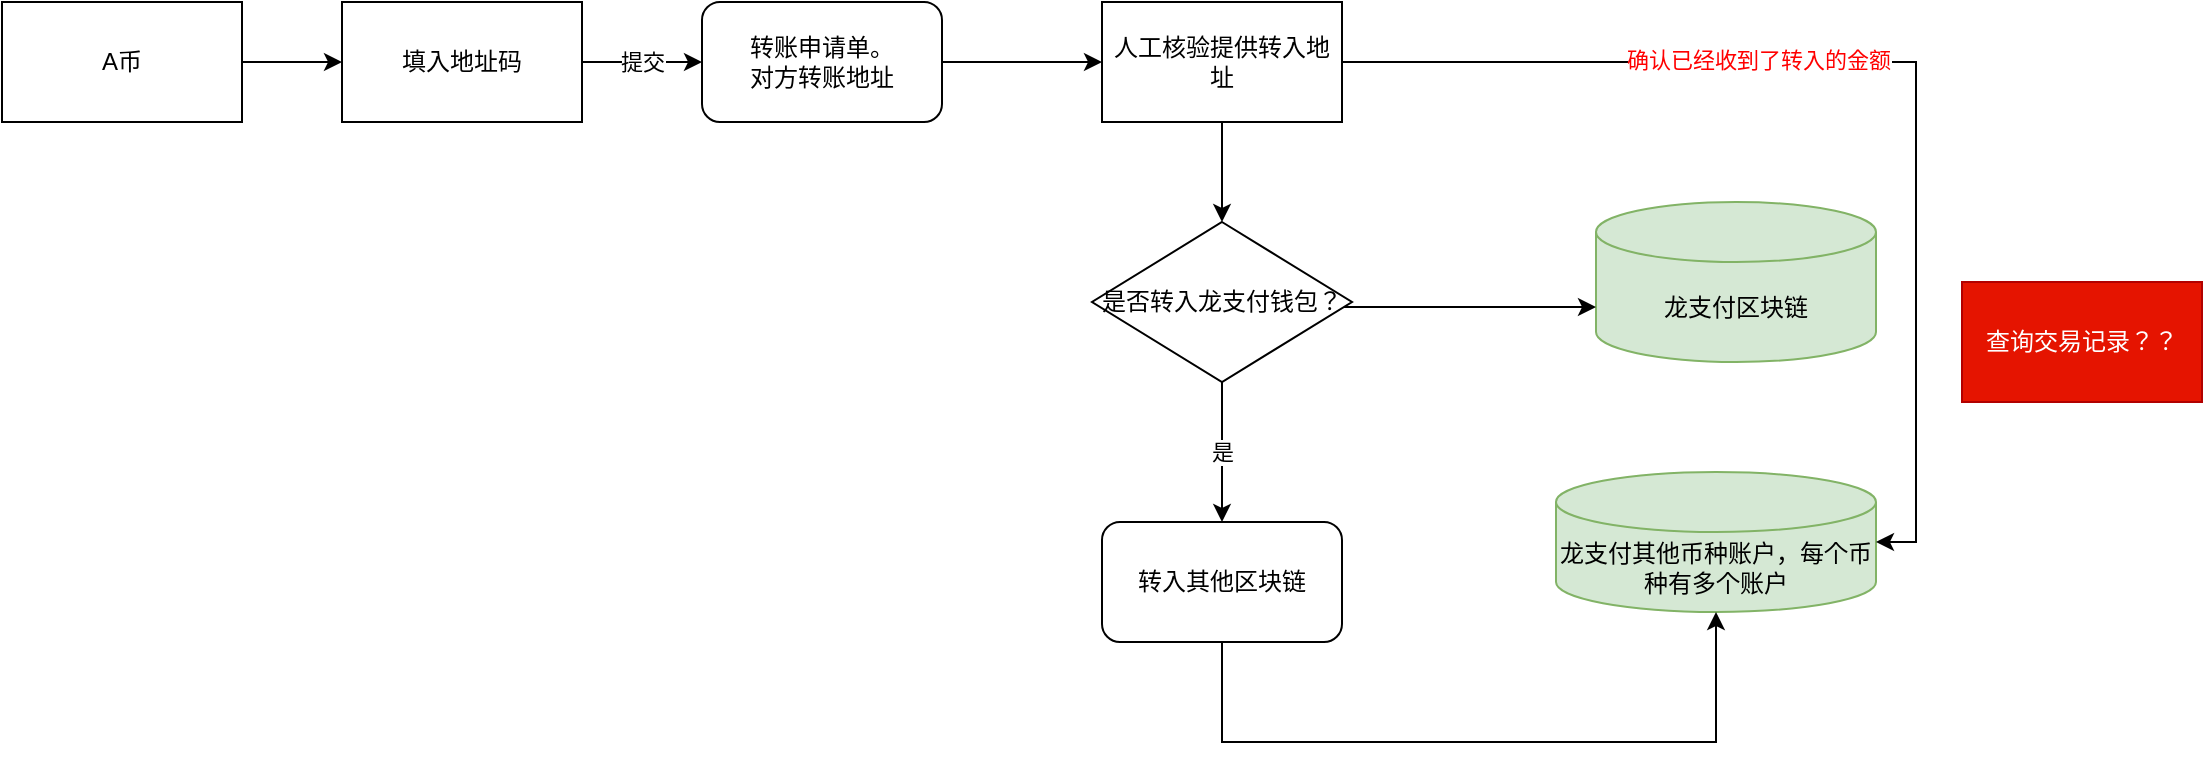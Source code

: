 <mxfile version="13.9.2" type="github">
  <diagram id="Xb9YHacXH_46VcTU4vqf" name="Page-1">
    <mxGraphModel dx="782" dy="437" grid="1" gridSize="10" guides="1" tooltips="1" connect="1" arrows="1" fold="1" page="1" pageScale="1" pageWidth="827" pageHeight="1169" math="0" shadow="0">
      <root>
        <mxCell id="0" />
        <mxCell id="1" parent="0" />
        <mxCell id="nJL4mZwbDdtuzIEOGoWh-3" style="edgeStyle=orthogonalEdgeStyle;rounded=0;orthogonalLoop=1;jettySize=auto;html=1;entryX=0;entryY=0.5;entryDx=0;entryDy=0;" edge="1" parent="1" source="nJL4mZwbDdtuzIEOGoWh-1" target="nJL4mZwbDdtuzIEOGoWh-2">
          <mxGeometry relative="1" as="geometry" />
        </mxCell>
        <mxCell id="nJL4mZwbDdtuzIEOGoWh-1" value="A币" style="rounded=0;whiteSpace=wrap;html=1;" vertex="1" parent="1">
          <mxGeometry x="50" y="150" width="120" height="60" as="geometry" />
        </mxCell>
        <mxCell id="nJL4mZwbDdtuzIEOGoWh-9" style="edgeStyle=orthogonalEdgeStyle;rounded=0;orthogonalLoop=1;jettySize=auto;html=1;" edge="1" parent="1" source="nJL4mZwbDdtuzIEOGoWh-2" target="nJL4mZwbDdtuzIEOGoWh-8">
          <mxGeometry relative="1" as="geometry" />
        </mxCell>
        <mxCell id="nJL4mZwbDdtuzIEOGoWh-10" value="提交" style="edgeLabel;html=1;align=center;verticalAlign=middle;resizable=0;points=[];" vertex="1" connectable="0" parent="nJL4mZwbDdtuzIEOGoWh-9">
          <mxGeometry x="-0.319" y="-3" relative="1" as="geometry">
            <mxPoint x="9" y="-3" as="offset" />
          </mxGeometry>
        </mxCell>
        <mxCell id="nJL4mZwbDdtuzIEOGoWh-2" value="填入地址码" style="rounded=0;whiteSpace=wrap;html=1;" vertex="1" parent="1">
          <mxGeometry x="220" y="150" width="120" height="60" as="geometry" />
        </mxCell>
        <mxCell id="nJL4mZwbDdtuzIEOGoWh-7" value="龙支付区块链" style="shape=cylinder3;whiteSpace=wrap;html=1;boundedLbl=1;backgroundOutline=1;size=15;fillColor=#d5e8d4;strokeColor=#82b366;" vertex="1" parent="1">
          <mxGeometry x="847" y="250" width="140" height="80" as="geometry" />
        </mxCell>
        <mxCell id="nJL4mZwbDdtuzIEOGoWh-13" style="edgeStyle=orthogonalEdgeStyle;rounded=0;orthogonalLoop=1;jettySize=auto;html=1;entryX=0;entryY=0.5;entryDx=0;entryDy=0;" edge="1" parent="1" source="nJL4mZwbDdtuzIEOGoWh-8" target="nJL4mZwbDdtuzIEOGoWh-12">
          <mxGeometry relative="1" as="geometry" />
        </mxCell>
        <mxCell id="nJL4mZwbDdtuzIEOGoWh-8" value="转账申请单。&lt;br&gt;对方转账地址" style="rounded=1;whiteSpace=wrap;html=1;" vertex="1" parent="1">
          <mxGeometry x="400" y="150" width="120" height="60" as="geometry" />
        </mxCell>
        <mxCell id="nJL4mZwbDdtuzIEOGoWh-11" value="龙支付其他币种账户，每个币种有多个账户" style="shape=cylinder3;whiteSpace=wrap;html=1;boundedLbl=1;backgroundOutline=1;size=15;fillColor=#d5e8d4;strokeColor=#82b366;" vertex="1" parent="1">
          <mxGeometry x="827" y="385" width="160" height="70" as="geometry" />
        </mxCell>
        <mxCell id="nJL4mZwbDdtuzIEOGoWh-14" style="edgeStyle=orthogonalEdgeStyle;rounded=0;orthogonalLoop=1;jettySize=auto;html=1;entryX=0.5;entryY=1;entryDx=0;entryDy=0;entryPerimeter=0;exitX=0.5;exitY=1;exitDx=0;exitDy=0;" edge="1" parent="1" source="nJL4mZwbDdtuzIEOGoWh-22" target="nJL4mZwbDdtuzIEOGoWh-11">
          <mxGeometry relative="1" as="geometry">
            <Array as="points">
              <mxPoint x="660" y="520" />
              <mxPoint x="907" y="520" />
            </Array>
          </mxGeometry>
        </mxCell>
        <mxCell id="nJL4mZwbDdtuzIEOGoWh-20" style="edgeStyle=orthogonalEdgeStyle;rounded=0;orthogonalLoop=1;jettySize=auto;html=1;entryX=0.5;entryY=0;entryDx=0;entryDy=0;" edge="1" parent="1" source="nJL4mZwbDdtuzIEOGoWh-12" target="nJL4mZwbDdtuzIEOGoWh-17">
          <mxGeometry relative="1" as="geometry" />
        </mxCell>
        <mxCell id="nJL4mZwbDdtuzIEOGoWh-24" style="edgeStyle=orthogonalEdgeStyle;rounded=0;orthogonalLoop=1;jettySize=auto;html=1;entryX=1;entryY=0.5;entryDx=0;entryDy=0;entryPerimeter=0;" edge="1" parent="1" source="nJL4mZwbDdtuzIEOGoWh-12" target="nJL4mZwbDdtuzIEOGoWh-11">
          <mxGeometry relative="1" as="geometry" />
        </mxCell>
        <mxCell id="nJL4mZwbDdtuzIEOGoWh-25" value="确认已经收到了转入的金额" style="edgeLabel;html=1;align=center;verticalAlign=middle;resizable=0;points=[];fontColor=#FF0000;" vertex="1" connectable="0" parent="nJL4mZwbDdtuzIEOGoWh-24">
          <mxGeometry x="-0.242" y="1" relative="1" as="geometry">
            <mxPoint as="offset" />
          </mxGeometry>
        </mxCell>
        <mxCell id="nJL4mZwbDdtuzIEOGoWh-12" value="人工核验提供转入地址" style="rounded=0;whiteSpace=wrap;html=1;" vertex="1" parent="1">
          <mxGeometry x="600" y="150" width="120" height="60" as="geometry" />
        </mxCell>
        <mxCell id="nJL4mZwbDdtuzIEOGoWh-15" value="查询交易记录？？" style="rounded=0;whiteSpace=wrap;html=1;fillColor=#e51400;strokeColor=#B20000;fontColor=#ffffff;" vertex="1" parent="1">
          <mxGeometry x="1030" y="290" width="120" height="60" as="geometry" />
        </mxCell>
        <mxCell id="nJL4mZwbDdtuzIEOGoWh-18" style="edgeStyle=orthogonalEdgeStyle;rounded=0;orthogonalLoop=1;jettySize=auto;html=1;entryX=0;entryY=0;entryDx=0;entryDy=52.5;entryPerimeter=0;" edge="1" parent="1" source="nJL4mZwbDdtuzIEOGoWh-17" target="nJL4mZwbDdtuzIEOGoWh-7">
          <mxGeometry relative="1" as="geometry">
            <Array as="points">
              <mxPoint x="776" y="303" />
            </Array>
          </mxGeometry>
        </mxCell>
        <mxCell id="nJL4mZwbDdtuzIEOGoWh-30" value="是" style="edgeStyle=orthogonalEdgeStyle;rounded=0;orthogonalLoop=1;jettySize=auto;html=1;" edge="1" parent="1" source="nJL4mZwbDdtuzIEOGoWh-17" target="nJL4mZwbDdtuzIEOGoWh-22">
          <mxGeometry relative="1" as="geometry" />
        </mxCell>
        <mxCell id="nJL4mZwbDdtuzIEOGoWh-17" value="是否转入龙支付钱包？" style="rhombus;whiteSpace=wrap;html=1;" vertex="1" parent="1">
          <mxGeometry x="595" y="260" width="130" height="80" as="geometry" />
        </mxCell>
        <mxCell id="nJL4mZwbDdtuzIEOGoWh-22" value="转入其他区块链" style="rounded=1;whiteSpace=wrap;html=1;" vertex="1" parent="1">
          <mxGeometry x="600" y="410" width="120" height="60" as="geometry" />
        </mxCell>
      </root>
    </mxGraphModel>
  </diagram>
</mxfile>
